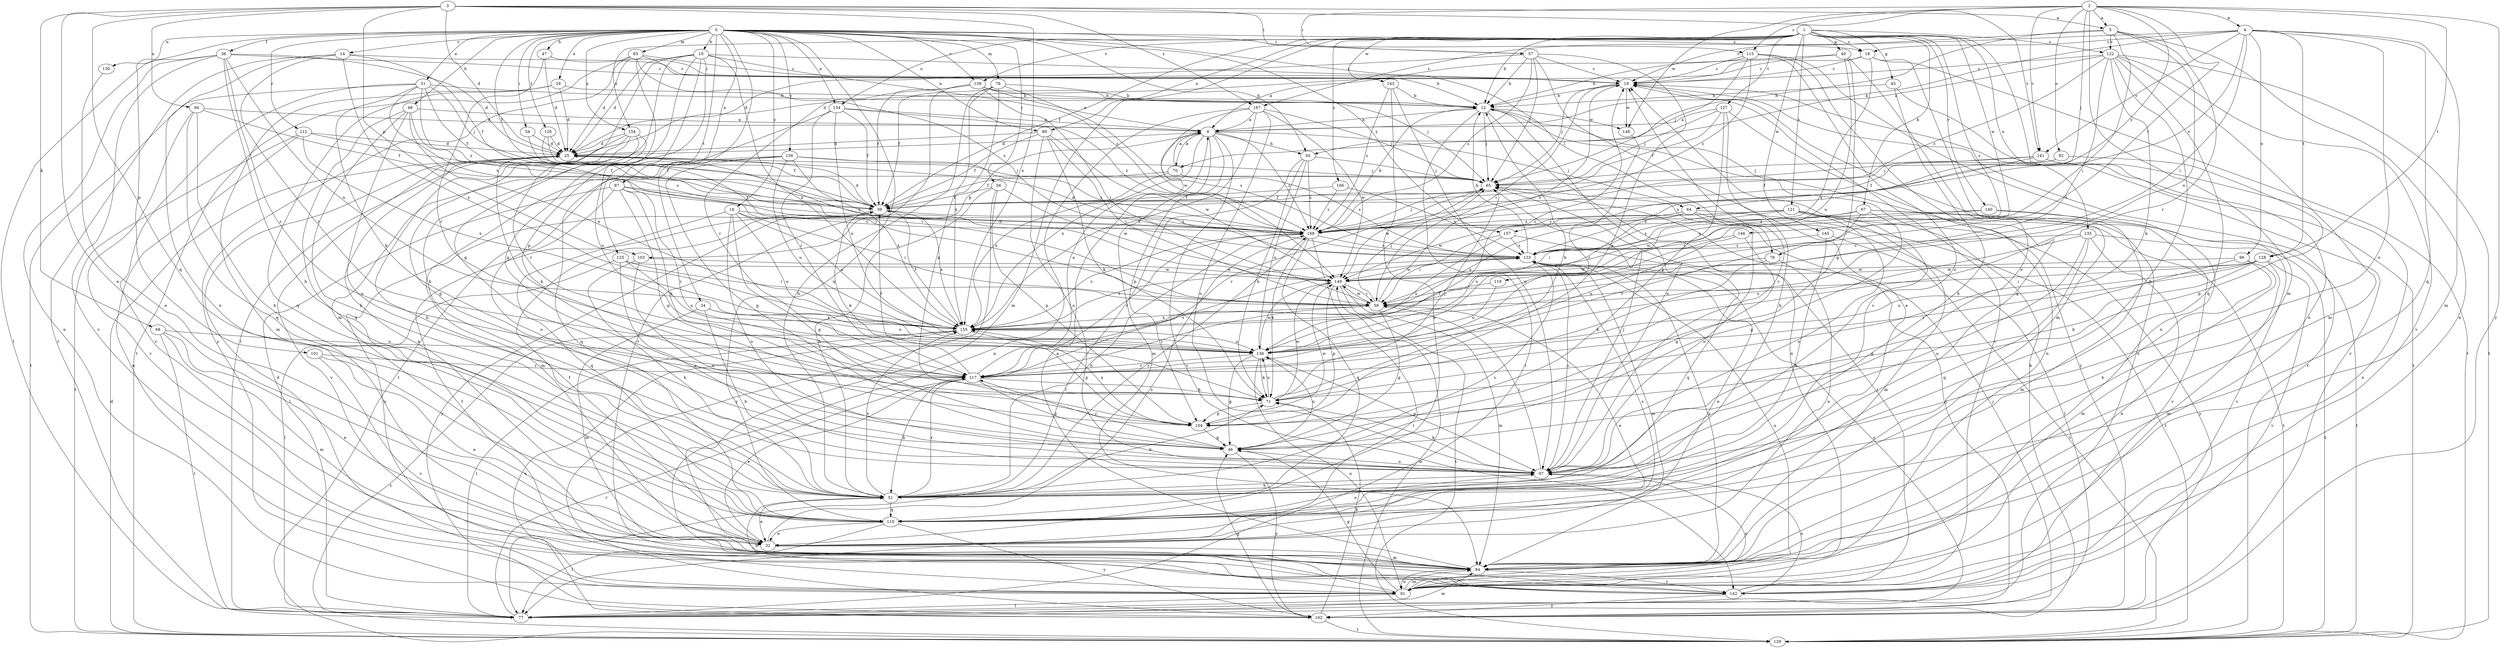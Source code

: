 strict digraph  {
0;
1;
2;
3;
4;
5;
6;
10;
12;
14;
16;
18;
19;
25;
29;
31;
32;
34;
36;
39;
40;
45;
46;
47;
48;
50;
51;
54;
56;
57;
58;
64;
65;
67;
68;
70;
71;
76;
77;
78;
83;
84;
87;
89;
91;
92;
94;
96;
97;
101;
103;
104;
110;
112;
115;
117;
119;
121;
122;
123;
125;
126;
127;
128;
129;
130;
134;
135;
136;
139;
140;
141;
142;
143;
145;
146;
148;
149;
154;
155;
156;
157;
162;
166;
167;
168;
0 -> 10  [label=b];
0 -> 14  [label=c];
0 -> 16  [label=c];
0 -> 18  [label=c];
0 -> 29  [label=e];
0 -> 31  [label=e];
0 -> 34  [label=f];
0 -> 36  [label=f];
0 -> 39  [label=f];
0 -> 47  [label=h];
0 -> 48  [label=h];
0 -> 50  [label=h];
0 -> 54  [label=i];
0 -> 56  [label=i];
0 -> 76  [label=l];
0 -> 78  [label=m];
0 -> 83  [label=m];
0 -> 87  [label=n];
0 -> 89  [label=n];
0 -> 101  [label=p];
0 -> 110  [label=q];
0 -> 112  [label=r];
0 -> 115  [label=r];
0 -> 125  [label=t];
0 -> 126  [label=t];
0 -> 130  [label=u];
0 -> 134  [label=u];
0 -> 139  [label=v];
0 -> 154  [label=x];
0 -> 156  [label=y];
0 -> 157  [label=y];
1 -> 12  [label=b];
1 -> 18  [label=c];
1 -> 39  [label=f];
1 -> 40  [label=g];
1 -> 45  [label=g];
1 -> 67  [label=k];
1 -> 84  [label=m];
1 -> 89  [label=n];
1 -> 91  [label=n];
1 -> 119  [label=s];
1 -> 121  [label=s];
1 -> 122  [label=s];
1 -> 127  [label=t];
1 -> 134  [label=u];
1 -> 135  [label=u];
1 -> 139  [label=v];
1 -> 140  [label=v];
1 -> 143  [label=w];
1 -> 145  [label=w];
1 -> 146  [label=w];
1 -> 154  [label=x];
1 -> 166  [label=z];
2 -> 4  [label=a];
2 -> 5  [label=a];
2 -> 57  [label=i];
2 -> 64  [label=j];
2 -> 76  [label=l];
2 -> 84  [label=m];
2 -> 92  [label=o];
2 -> 115  [label=r];
2 -> 128  [label=t];
2 -> 141  [label=v];
2 -> 148  [label=w];
2 -> 157  [label=y];
2 -> 162  [label=y];
3 -> 5  [label=a];
3 -> 25  [label=d];
3 -> 32  [label=e];
3 -> 57  [label=i];
3 -> 68  [label=k];
3 -> 94  [label=o];
3 -> 103  [label=p];
3 -> 110  [label=q];
3 -> 141  [label=v];
3 -> 155  [label=x];
3 -> 167  [label=z];
4 -> 18  [label=c];
4 -> 58  [label=i];
4 -> 70  [label=k];
4 -> 84  [label=m];
4 -> 96  [label=o];
4 -> 97  [label=o];
4 -> 110  [label=q];
4 -> 128  [label=t];
4 -> 141  [label=v];
4 -> 167  [label=z];
4 -> 168  [label=z];
5 -> 19  [label=c];
5 -> 50  [label=h];
5 -> 58  [label=i];
5 -> 91  [label=n];
5 -> 117  [label=r];
5 -> 122  [label=s];
5 -> 155  [label=x];
6 -> 25  [label=d];
6 -> 50  [label=h];
6 -> 64  [label=j];
6 -> 70  [label=k];
6 -> 84  [label=m];
6 -> 103  [label=p];
6 -> 104  [label=p];
6 -> 142  [label=v];
6 -> 155  [label=x];
6 -> 168  [label=z];
10 -> 19  [label=c];
10 -> 25  [label=d];
10 -> 46  [label=g];
10 -> 51  [label=h];
10 -> 77  [label=l];
10 -> 84  [label=m];
10 -> 104  [label=p];
10 -> 155  [label=x];
10 -> 168  [label=z];
12 -> 6  [label=a];
12 -> 65  [label=j];
12 -> 77  [label=l];
12 -> 91  [label=n];
12 -> 97  [label=o];
12 -> 148  [label=w];
12 -> 162  [label=y];
14 -> 19  [label=c];
14 -> 32  [label=e];
14 -> 39  [label=f];
14 -> 77  [label=l];
14 -> 117  [label=r];
14 -> 155  [label=x];
16 -> 46  [label=g];
16 -> 58  [label=i];
16 -> 97  [label=o];
16 -> 110  [label=q];
16 -> 136  [label=u];
16 -> 155  [label=x];
16 -> 168  [label=z];
18 -> 19  [label=c];
18 -> 25  [label=d];
18 -> 84  [label=m];
18 -> 129  [label=t];
18 -> 155  [label=x];
19 -> 12  [label=b];
19 -> 58  [label=i];
19 -> 65  [label=j];
19 -> 129  [label=t];
19 -> 148  [label=w];
25 -> 65  [label=j];
25 -> 71  [label=k];
25 -> 142  [label=v];
29 -> 12  [label=b];
29 -> 25  [label=d];
29 -> 84  [label=m];
29 -> 110  [label=q];
31 -> 12  [label=b];
31 -> 39  [label=f];
31 -> 65  [label=j];
31 -> 71  [label=k];
31 -> 123  [label=s];
31 -> 129  [label=t];
31 -> 142  [label=v];
31 -> 168  [label=z];
32 -> 39  [label=f];
32 -> 84  [label=m];
32 -> 123  [label=s];
32 -> 168  [label=z];
34 -> 51  [label=h];
34 -> 84  [label=m];
34 -> 136  [label=u];
34 -> 155  [label=x];
36 -> 19  [label=c];
36 -> 25  [label=d];
36 -> 51  [label=h];
36 -> 77  [label=l];
36 -> 91  [label=n];
36 -> 117  [label=r];
36 -> 142  [label=v];
36 -> 155  [label=x];
39 -> 25  [label=d];
39 -> 71  [label=k];
39 -> 91  [label=n];
39 -> 155  [label=x];
39 -> 162  [label=y];
39 -> 168  [label=z];
40 -> 12  [label=b];
40 -> 19  [label=c];
40 -> 46  [label=g];
40 -> 97  [label=o];
40 -> 136  [label=u];
45 -> 12  [label=b];
45 -> 51  [label=h];
45 -> 129  [label=t];
46 -> 97  [label=o];
46 -> 117  [label=r];
46 -> 136  [label=u];
46 -> 162  [label=y];
47 -> 19  [label=c];
47 -> 25  [label=d];
47 -> 117  [label=r];
48 -> 6  [label=a];
48 -> 51  [label=h];
48 -> 97  [label=o];
48 -> 110  [label=q];
48 -> 123  [label=s];
48 -> 155  [label=x];
50 -> 65  [label=j];
50 -> 71  [label=k];
50 -> 77  [label=l];
50 -> 136  [label=u];
50 -> 168  [label=z];
51 -> 32  [label=e];
51 -> 71  [label=k];
51 -> 110  [label=q];
51 -> 117  [label=r];
51 -> 123  [label=s];
51 -> 155  [label=x];
51 -> 168  [label=z];
54 -> 25  [label=d];
54 -> 58  [label=i];
56 -> 39  [label=f];
56 -> 51  [label=h];
56 -> 104  [label=p];
56 -> 149  [label=w];
56 -> 162  [label=y];
57 -> 12  [label=b];
57 -> 19  [label=c];
57 -> 25  [label=d];
57 -> 32  [label=e];
57 -> 65  [label=j];
57 -> 104  [label=p];
57 -> 168  [label=z];
58 -> 19  [label=c];
58 -> 32  [label=e];
58 -> 46  [label=g];
58 -> 65  [label=j];
58 -> 117  [label=r];
58 -> 149  [label=w];
58 -> 155  [label=x];
64 -> 77  [label=l];
64 -> 97  [label=o];
64 -> 129  [label=t];
64 -> 136  [label=u];
64 -> 155  [label=x];
64 -> 168  [label=z];
65 -> 39  [label=f];
65 -> 117  [label=r];
65 -> 149  [label=w];
67 -> 46  [label=g];
67 -> 117  [label=r];
67 -> 123  [label=s];
67 -> 129  [label=t];
67 -> 142  [label=v];
67 -> 168  [label=z];
68 -> 32  [label=e];
68 -> 77  [label=l];
68 -> 84  [label=m];
68 -> 136  [label=u];
70 -> 6  [label=a];
70 -> 39  [label=f];
70 -> 123  [label=s];
70 -> 155  [label=x];
71 -> 12  [label=b];
71 -> 65  [label=j];
71 -> 104  [label=p];
71 -> 136  [label=u];
71 -> 149  [label=w];
76 -> 32  [label=e];
76 -> 71  [label=k];
76 -> 149  [label=w];
77 -> 19  [label=c];
77 -> 65  [label=j];
77 -> 84  [label=m];
77 -> 117  [label=r];
77 -> 123  [label=s];
78 -> 12  [label=b];
78 -> 39  [label=f];
78 -> 51  [label=h];
78 -> 104  [label=p];
78 -> 149  [label=w];
78 -> 155  [label=x];
83 -> 12  [label=b];
83 -> 19  [label=c];
83 -> 25  [label=d];
83 -> 46  [label=g];
83 -> 123  [label=s];
83 -> 129  [label=t];
83 -> 162  [label=y];
84 -> 6  [label=a];
84 -> 91  [label=n];
84 -> 123  [label=s];
84 -> 142  [label=v];
87 -> 39  [label=f];
87 -> 71  [label=k];
87 -> 77  [label=l];
87 -> 97  [label=o];
87 -> 104  [label=p];
87 -> 117  [label=r];
87 -> 168  [label=z];
89 -> 25  [label=d];
89 -> 39  [label=f];
89 -> 58  [label=i];
89 -> 71  [label=k];
89 -> 97  [label=o];
89 -> 149  [label=w];
91 -> 25  [label=d];
91 -> 39  [label=f];
91 -> 46  [label=g];
91 -> 51  [label=h];
91 -> 77  [label=l];
91 -> 84  [label=m];
91 -> 97  [label=o];
92 -> 39  [label=f];
92 -> 65  [label=j];
92 -> 104  [label=p];
94 -> 6  [label=a];
94 -> 39  [label=f];
94 -> 51  [label=h];
94 -> 110  [label=q];
94 -> 142  [label=v];
96 -> 46  [label=g];
96 -> 51  [label=h];
96 -> 84  [label=m];
96 -> 149  [label=w];
97 -> 19  [label=c];
97 -> 51  [label=h];
97 -> 58  [label=i];
97 -> 65  [label=j];
97 -> 71  [label=k];
97 -> 123  [label=s];
101 -> 32  [label=e];
101 -> 117  [label=r];
101 -> 142  [label=v];
103 -> 51  [label=h];
103 -> 97  [label=o];
103 -> 149  [label=w];
104 -> 46  [label=g];
104 -> 149  [label=w];
104 -> 155  [label=x];
110 -> 19  [label=c];
110 -> 32  [label=e];
110 -> 77  [label=l];
110 -> 97  [label=o];
110 -> 162  [label=y];
112 -> 25  [label=d];
112 -> 39  [label=f];
112 -> 91  [label=n];
112 -> 129  [label=t];
112 -> 155  [label=x];
115 -> 6  [label=a];
115 -> 19  [label=c];
115 -> 65  [label=j];
115 -> 91  [label=n];
115 -> 97  [label=o];
115 -> 110  [label=q];
115 -> 168  [label=z];
117 -> 6  [label=a];
117 -> 32  [label=e];
117 -> 39  [label=f];
117 -> 46  [label=g];
117 -> 51  [label=h];
117 -> 71  [label=k];
117 -> 123  [label=s];
119 -> 58  [label=i];
119 -> 136  [label=u];
121 -> 58  [label=i];
121 -> 84  [label=m];
121 -> 97  [label=o];
121 -> 123  [label=s];
121 -> 129  [label=t];
121 -> 149  [label=w];
121 -> 162  [label=y];
121 -> 168  [label=z];
122 -> 6  [label=a];
122 -> 19  [label=c];
122 -> 51  [label=h];
122 -> 71  [label=k];
122 -> 84  [label=m];
122 -> 110  [label=q];
122 -> 129  [label=t];
122 -> 142  [label=v];
122 -> 155  [label=x];
122 -> 168  [label=z];
123 -> 12  [label=b];
123 -> 32  [label=e];
123 -> 84  [label=m];
123 -> 91  [label=n];
123 -> 149  [label=w];
125 -> 58  [label=i];
125 -> 77  [label=l];
125 -> 97  [label=o];
125 -> 136  [label=u];
125 -> 149  [label=w];
126 -> 25  [label=d];
126 -> 39  [label=f];
126 -> 58  [label=i];
127 -> 6  [label=a];
127 -> 39  [label=f];
127 -> 51  [label=h];
127 -> 65  [label=j];
127 -> 91  [label=n];
127 -> 104  [label=p];
128 -> 58  [label=i];
128 -> 71  [label=k];
128 -> 84  [label=m];
128 -> 117  [label=r];
128 -> 136  [label=u];
128 -> 142  [label=v];
128 -> 149  [label=w];
129 -> 25  [label=d];
129 -> 149  [label=w];
130 -> 32  [label=e];
134 -> 6  [label=a];
134 -> 39  [label=f];
134 -> 117  [label=r];
134 -> 129  [label=t];
134 -> 136  [label=u];
134 -> 168  [label=z];
135 -> 91  [label=n];
135 -> 97  [label=o];
135 -> 110  [label=q];
135 -> 123  [label=s];
135 -> 129  [label=t];
135 -> 136  [label=u];
136 -> 19  [label=c];
136 -> 46  [label=g];
136 -> 71  [label=k];
136 -> 91  [label=n];
136 -> 97  [label=o];
136 -> 117  [label=r];
136 -> 149  [label=w];
139 -> 6  [label=a];
139 -> 12  [label=b];
139 -> 39  [label=f];
139 -> 58  [label=i];
139 -> 65  [label=j];
139 -> 117  [label=r];
139 -> 142  [label=v];
140 -> 84  [label=m];
140 -> 142  [label=v];
140 -> 149  [label=w];
140 -> 168  [label=z];
141 -> 39  [label=f];
141 -> 65  [label=j];
141 -> 91  [label=n];
141 -> 123  [label=s];
142 -> 19  [label=c];
142 -> 65  [label=j];
142 -> 97  [label=o];
142 -> 162  [label=y];
143 -> 12  [label=b];
143 -> 32  [label=e];
143 -> 97  [label=o];
143 -> 168  [label=z];
145 -> 51  [label=h];
145 -> 123  [label=s];
145 -> 129  [label=t];
146 -> 46  [label=g];
146 -> 123  [label=s];
146 -> 136  [label=u];
148 -> 117  [label=r];
149 -> 25  [label=d];
149 -> 58  [label=i];
149 -> 84  [label=m];
149 -> 104  [label=p];
149 -> 129  [label=t];
154 -> 25  [label=d];
154 -> 32  [label=e];
154 -> 46  [label=g];
154 -> 51  [label=h];
154 -> 117  [label=r];
154 -> 136  [label=u];
155 -> 39  [label=f];
155 -> 77  [label=l];
155 -> 104  [label=p];
155 -> 123  [label=s];
155 -> 129  [label=t];
155 -> 136  [label=u];
155 -> 168  [label=z];
156 -> 46  [label=g];
156 -> 65  [label=j];
156 -> 84  [label=m];
156 -> 110  [label=q];
156 -> 136  [label=u];
156 -> 155  [label=x];
156 -> 168  [label=z];
157 -> 58  [label=i];
157 -> 110  [label=q];
157 -> 123  [label=s];
157 -> 136  [label=u];
162 -> 12  [label=b];
162 -> 19  [label=c];
162 -> 46  [label=g];
162 -> 65  [label=j];
162 -> 71  [label=k];
162 -> 129  [label=t];
162 -> 155  [label=x];
166 -> 39  [label=f];
166 -> 123  [label=s];
166 -> 168  [label=z];
167 -> 6  [label=a];
167 -> 65  [label=j];
167 -> 91  [label=n];
167 -> 97  [label=o];
167 -> 123  [label=s];
167 -> 149  [label=w];
167 -> 155  [label=x];
168 -> 12  [label=b];
168 -> 25  [label=d];
168 -> 51  [label=h];
168 -> 65  [label=j];
168 -> 71  [label=k];
168 -> 77  [label=l];
168 -> 110  [label=q];
168 -> 117  [label=r];
168 -> 123  [label=s];
}

